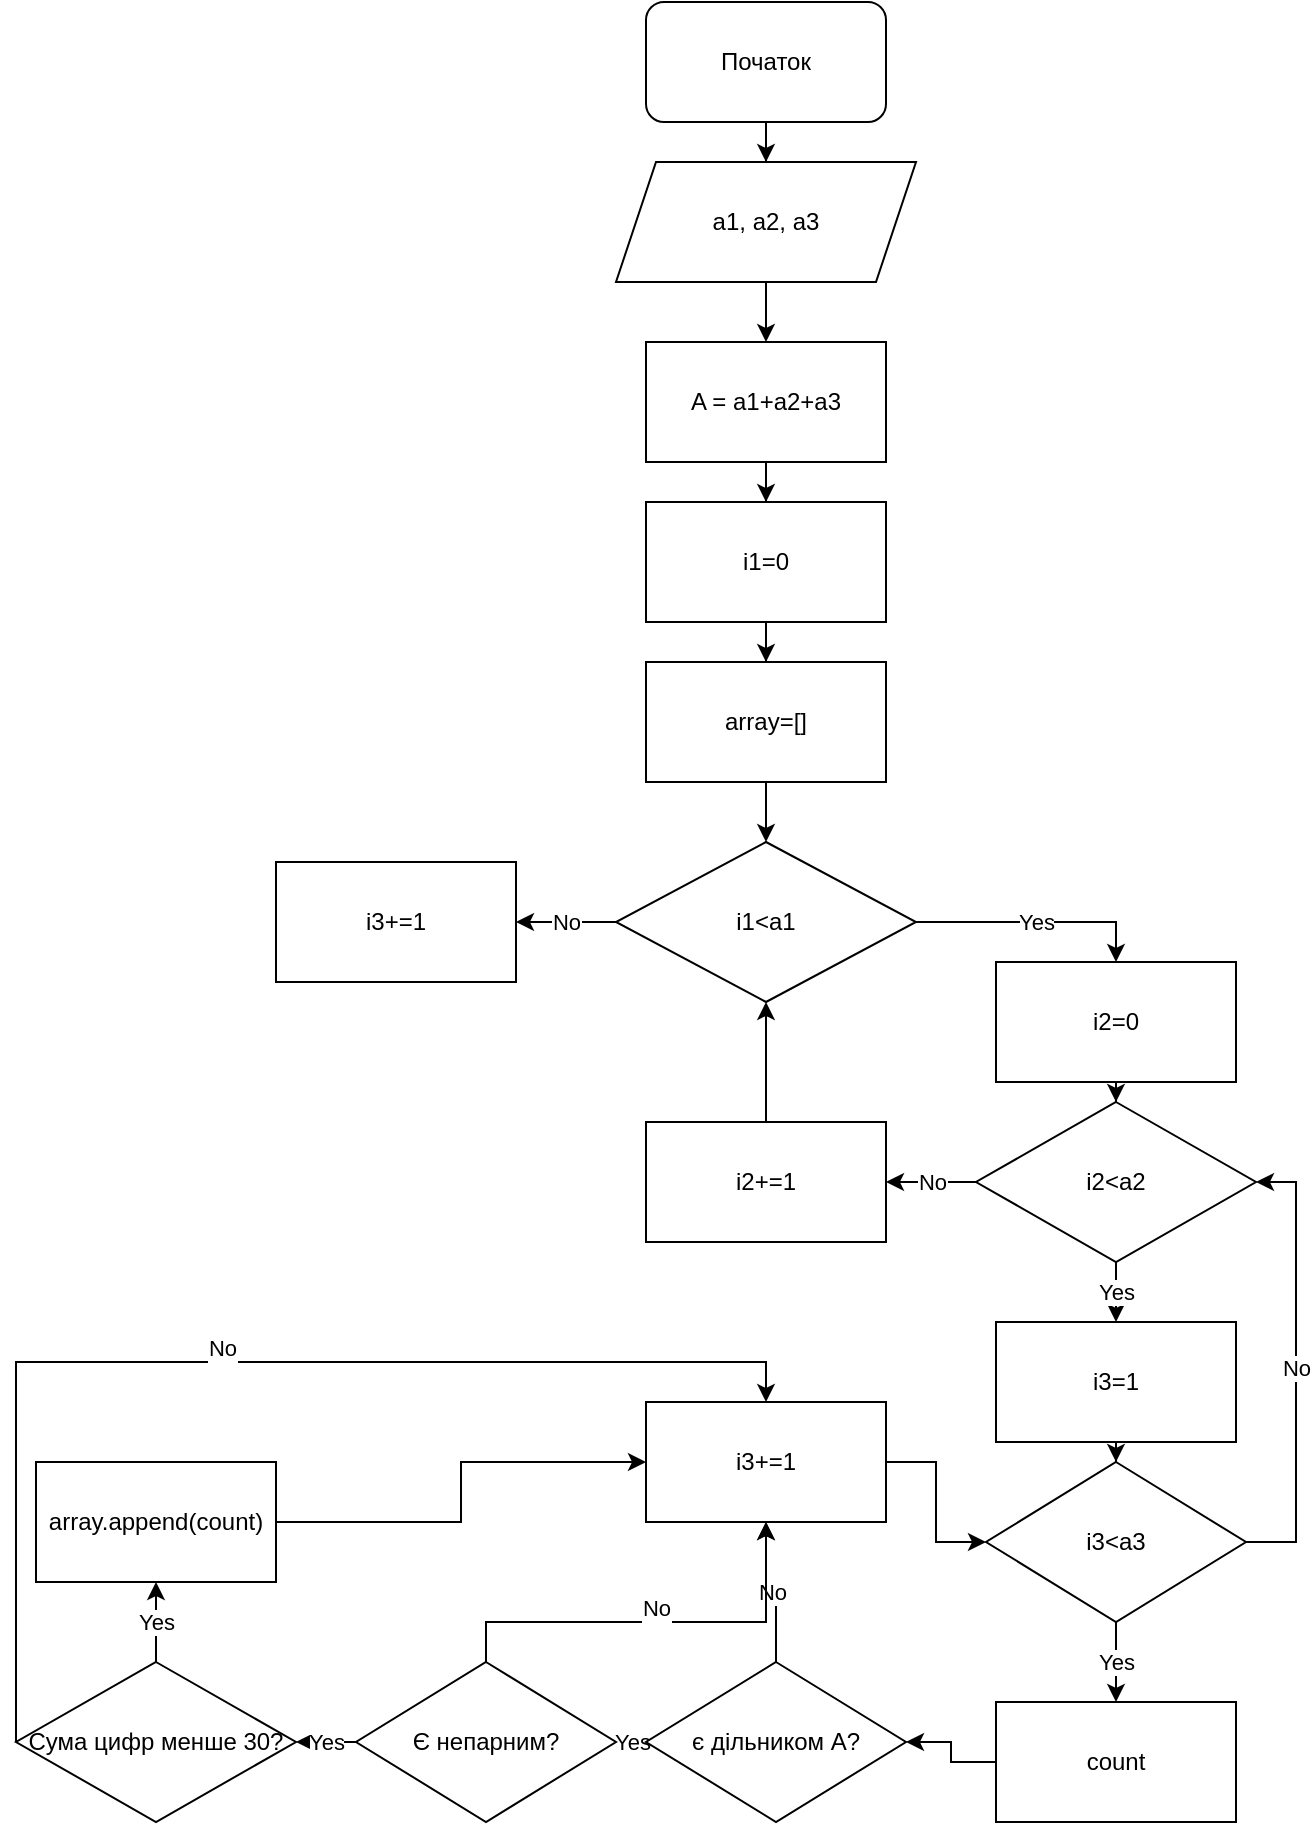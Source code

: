 <mxfile version="24.8.2">
  <diagram id="C5RBs43oDa-KdzZeNtuy" name="Page-1">
    <mxGraphModel dx="1434" dy="760" grid="1" gridSize="10" guides="1" tooltips="1" connect="1" arrows="1" fold="1" page="1" pageScale="1" pageWidth="827" pageHeight="1169" math="0" shadow="0">
      <root>
        <mxCell id="WIyWlLk6GJQsqaUBKTNV-0" />
        <mxCell id="WIyWlLk6GJQsqaUBKTNV-1" parent="WIyWlLk6GJQsqaUBKTNV-0" />
        <mxCell id="zfwxgfRy7asMdFRmIr6Z-0" style="edgeStyle=orthogonalEdgeStyle;rounded=0;orthogonalLoop=1;jettySize=auto;html=1;entryX=0.5;entryY=0;entryDx=0;entryDy=0;" edge="1" parent="WIyWlLk6GJQsqaUBKTNV-1" source="waiY0RKv8Eu2LXPm9uWd-0" target="waiY0RKv8Eu2LXPm9uWd-2">
          <mxGeometry relative="1" as="geometry" />
        </mxCell>
        <mxCell id="waiY0RKv8Eu2LXPm9uWd-0" value="Початок" style="rounded=1;whiteSpace=wrap;html=1;" parent="WIyWlLk6GJQsqaUBKTNV-1" vertex="1">
          <mxGeometry x="325" y="10" width="120" height="60" as="geometry" />
        </mxCell>
        <mxCell id="zfwxgfRy7asMdFRmIr6Z-2" style="edgeStyle=orthogonalEdgeStyle;rounded=0;orthogonalLoop=1;jettySize=auto;html=1;entryX=0.5;entryY=0;entryDx=0;entryDy=0;" edge="1" parent="WIyWlLk6GJQsqaUBKTNV-1" source="waiY0RKv8Eu2LXPm9uWd-2" target="waiY0RKv8Eu2LXPm9uWd-3">
          <mxGeometry relative="1" as="geometry" />
        </mxCell>
        <mxCell id="waiY0RKv8Eu2LXPm9uWd-2" value="a1, a2, a3" style="shape=parallelogram;perimeter=parallelogramPerimeter;whiteSpace=wrap;html=1;fixedSize=1;" parent="WIyWlLk6GJQsqaUBKTNV-1" vertex="1">
          <mxGeometry x="310" y="90" width="150" height="60" as="geometry" />
        </mxCell>
        <mxCell id="zfwxgfRy7asMdFRmIr6Z-3" style="edgeStyle=orthogonalEdgeStyle;rounded=0;orthogonalLoop=1;jettySize=auto;html=1;" edge="1" parent="WIyWlLk6GJQsqaUBKTNV-1" source="waiY0RKv8Eu2LXPm9uWd-3" target="waiY0RKv8Eu2LXPm9uWd-4">
          <mxGeometry relative="1" as="geometry" />
        </mxCell>
        <mxCell id="waiY0RKv8Eu2LXPm9uWd-3" value="A = a1+a2+a3" style="rounded=0;whiteSpace=wrap;html=1;" parent="WIyWlLk6GJQsqaUBKTNV-1" vertex="1">
          <mxGeometry x="325" y="180" width="120" height="60" as="geometry" />
        </mxCell>
        <mxCell id="zfwxgfRy7asMdFRmIr6Z-4" style="edgeStyle=orthogonalEdgeStyle;rounded=0;orthogonalLoop=1;jettySize=auto;html=1;" edge="1" parent="WIyWlLk6GJQsqaUBKTNV-1" source="waiY0RKv8Eu2LXPm9uWd-4" target="waiY0RKv8Eu2LXPm9uWd-7">
          <mxGeometry relative="1" as="geometry" />
        </mxCell>
        <mxCell id="waiY0RKv8Eu2LXPm9uWd-4" value="i1=0" style="rounded=0;whiteSpace=wrap;html=1;" parent="WIyWlLk6GJQsqaUBKTNV-1" vertex="1">
          <mxGeometry x="325" y="260" width="120" height="60" as="geometry" />
        </mxCell>
        <mxCell id="waiY0RKv8Eu2LXPm9uWd-8" value="Yes" style="edgeStyle=orthogonalEdgeStyle;rounded=0;orthogonalLoop=1;jettySize=auto;html=1;entryX=0.5;entryY=0;entryDx=0;entryDy=0;" parent="WIyWlLk6GJQsqaUBKTNV-1" source="waiY0RKv8Eu2LXPm9uWd-5" target="waiY0RKv8Eu2LXPm9uWd-9" edge="1">
          <mxGeometry relative="1" as="geometry">
            <mxPoint x="530" y="510" as="targetPoint" />
          </mxGeometry>
        </mxCell>
        <mxCell id="zfwxgfRy7asMdFRmIr6Z-32" value="No" style="edgeStyle=orthogonalEdgeStyle;rounded=0;orthogonalLoop=1;jettySize=auto;html=1;entryX=1;entryY=0.5;entryDx=0;entryDy=0;" edge="1" parent="WIyWlLk6GJQsqaUBKTNV-1" source="waiY0RKv8Eu2LXPm9uWd-5" target="zfwxgfRy7asMdFRmIr6Z-22">
          <mxGeometry relative="1" as="geometry" />
        </mxCell>
        <mxCell id="waiY0RKv8Eu2LXPm9uWd-5" value="i1&amp;lt;a1" style="rhombus;whiteSpace=wrap;html=1;" parent="WIyWlLk6GJQsqaUBKTNV-1" vertex="1">
          <mxGeometry x="310" y="430" width="150" height="80" as="geometry" />
        </mxCell>
        <mxCell id="zfwxgfRy7asMdFRmIr6Z-5" style="edgeStyle=orthogonalEdgeStyle;rounded=0;orthogonalLoop=1;jettySize=auto;html=1;entryX=0.5;entryY=0;entryDx=0;entryDy=0;" edge="1" parent="WIyWlLk6GJQsqaUBKTNV-1" source="waiY0RKv8Eu2LXPm9uWd-7" target="waiY0RKv8Eu2LXPm9uWd-5">
          <mxGeometry relative="1" as="geometry" />
        </mxCell>
        <mxCell id="waiY0RKv8Eu2LXPm9uWd-7" value="array=[]" style="rounded=0;whiteSpace=wrap;html=1;" parent="WIyWlLk6GJQsqaUBKTNV-1" vertex="1">
          <mxGeometry x="325" y="340" width="120" height="60" as="geometry" />
        </mxCell>
        <mxCell id="waiY0RKv8Eu2LXPm9uWd-13" value="" style="edgeStyle=orthogonalEdgeStyle;rounded=0;orthogonalLoop=1;jettySize=auto;html=1;" parent="WIyWlLk6GJQsqaUBKTNV-1" source="waiY0RKv8Eu2LXPm9uWd-9" target="waiY0RKv8Eu2LXPm9uWd-12" edge="1">
          <mxGeometry relative="1" as="geometry" />
        </mxCell>
        <mxCell id="waiY0RKv8Eu2LXPm9uWd-9" value="i2=0" style="rounded=0;whiteSpace=wrap;html=1;" parent="WIyWlLk6GJQsqaUBKTNV-1" vertex="1">
          <mxGeometry x="500" y="490" width="120" height="60" as="geometry" />
        </mxCell>
        <mxCell id="waiY0RKv8Eu2LXPm9uWd-15" value="Yes" style="edgeStyle=orthogonalEdgeStyle;rounded=0;orthogonalLoop=1;jettySize=auto;html=1;entryX=0.5;entryY=0;entryDx=0;entryDy=0;" parent="WIyWlLk6GJQsqaUBKTNV-1" source="waiY0RKv8Eu2LXPm9uWd-12" target="waiY0RKv8Eu2LXPm9uWd-14" edge="1">
          <mxGeometry relative="1" as="geometry" />
        </mxCell>
        <mxCell id="zfwxgfRy7asMdFRmIr6Z-30" value="No" style="edgeStyle=orthogonalEdgeStyle;rounded=0;orthogonalLoop=1;jettySize=auto;html=1;entryX=1;entryY=0.5;entryDx=0;entryDy=0;" edge="1" parent="WIyWlLk6GJQsqaUBKTNV-1" source="waiY0RKv8Eu2LXPm9uWd-12" target="zfwxgfRy7asMdFRmIr6Z-21">
          <mxGeometry relative="1" as="geometry" />
        </mxCell>
        <mxCell id="waiY0RKv8Eu2LXPm9uWd-12" value="i2&amp;lt;a2" style="rhombus;whiteSpace=wrap;html=1;rounded=0;" parent="WIyWlLk6GJQsqaUBKTNV-1" vertex="1">
          <mxGeometry x="490" y="560" width="140" height="80" as="geometry" />
        </mxCell>
        <mxCell id="waiY0RKv8Eu2LXPm9uWd-17" value="" style="edgeStyle=orthogonalEdgeStyle;rounded=0;orthogonalLoop=1;jettySize=auto;html=1;entryX=0.5;entryY=0;entryDx=0;entryDy=0;" parent="WIyWlLk6GJQsqaUBKTNV-1" source="waiY0RKv8Eu2LXPm9uWd-14" target="waiY0RKv8Eu2LXPm9uWd-16" edge="1">
          <mxGeometry relative="1" as="geometry" />
        </mxCell>
        <mxCell id="waiY0RKv8Eu2LXPm9uWd-14" value="i3=1" style="whiteSpace=wrap;html=1;rounded=0;" parent="WIyWlLk6GJQsqaUBKTNV-1" vertex="1">
          <mxGeometry x="500" y="670" width="120" height="60" as="geometry" />
        </mxCell>
        <mxCell id="waiY0RKv8Eu2LXPm9uWd-19" value="Yes" style="edgeStyle=orthogonalEdgeStyle;rounded=0;orthogonalLoop=1;jettySize=auto;html=1;" parent="WIyWlLk6GJQsqaUBKTNV-1" source="waiY0RKv8Eu2LXPm9uWd-16" target="waiY0RKv8Eu2LXPm9uWd-18" edge="1">
          <mxGeometry relative="1" as="geometry" />
        </mxCell>
        <mxCell id="zfwxgfRy7asMdFRmIr6Z-29" value="No" style="edgeStyle=orthogonalEdgeStyle;rounded=0;orthogonalLoop=1;jettySize=auto;html=1;entryX=1;entryY=0.5;entryDx=0;entryDy=0;" edge="1" parent="WIyWlLk6GJQsqaUBKTNV-1" source="waiY0RKv8Eu2LXPm9uWd-16" target="waiY0RKv8Eu2LXPm9uWd-12">
          <mxGeometry relative="1" as="geometry">
            <Array as="points">
              <mxPoint x="650" y="780" />
              <mxPoint x="650" y="600" />
            </Array>
          </mxGeometry>
        </mxCell>
        <mxCell id="waiY0RKv8Eu2LXPm9uWd-16" value="i3&amp;lt;a3" style="rhombus;whiteSpace=wrap;html=1;rounded=0;" parent="WIyWlLk6GJQsqaUBKTNV-1" vertex="1">
          <mxGeometry x="495" y="740" width="130" height="80" as="geometry" />
        </mxCell>
        <mxCell id="zfwxgfRy7asMdFRmIr6Z-7" value="" style="edgeStyle=orthogonalEdgeStyle;rounded=0;orthogonalLoop=1;jettySize=auto;html=1;" edge="1" parent="WIyWlLk6GJQsqaUBKTNV-1" source="waiY0RKv8Eu2LXPm9uWd-18" target="zfwxgfRy7asMdFRmIr6Z-6">
          <mxGeometry relative="1" as="geometry" />
        </mxCell>
        <mxCell id="waiY0RKv8Eu2LXPm9uWd-18" value="count" style="whiteSpace=wrap;html=1;rounded=0;" parent="WIyWlLk6GJQsqaUBKTNV-1" vertex="1">
          <mxGeometry x="500" y="860" width="120" height="60" as="geometry" />
        </mxCell>
        <mxCell id="zfwxgfRy7asMdFRmIr6Z-9" value="Yes" style="edgeStyle=orthogonalEdgeStyle;rounded=0;orthogonalLoop=1;jettySize=auto;html=1;" edge="1" parent="WIyWlLk6GJQsqaUBKTNV-1" source="zfwxgfRy7asMdFRmIr6Z-6" target="zfwxgfRy7asMdFRmIr6Z-8">
          <mxGeometry relative="1" as="geometry" />
        </mxCell>
        <mxCell id="zfwxgfRy7asMdFRmIr6Z-26" value="No" style="edgeStyle=orthogonalEdgeStyle;rounded=0;orthogonalLoop=1;jettySize=auto;html=1;entryX=0.5;entryY=1;entryDx=0;entryDy=0;" edge="1" parent="WIyWlLk6GJQsqaUBKTNV-1" source="zfwxgfRy7asMdFRmIr6Z-6" target="zfwxgfRy7asMdFRmIr6Z-20">
          <mxGeometry relative="1" as="geometry">
            <Array as="points">
              <mxPoint x="390" y="805" />
              <mxPoint x="385" y="805" />
            </Array>
          </mxGeometry>
        </mxCell>
        <mxCell id="zfwxgfRy7asMdFRmIr6Z-6" value="є дільником А?" style="rhombus;whiteSpace=wrap;html=1;rounded=0;" vertex="1" parent="WIyWlLk6GJQsqaUBKTNV-1">
          <mxGeometry x="325" y="840" width="130" height="80" as="geometry" />
        </mxCell>
        <mxCell id="zfwxgfRy7asMdFRmIr6Z-11" value="Yes" style="edgeStyle=orthogonalEdgeStyle;rounded=0;orthogonalLoop=1;jettySize=auto;html=1;" edge="1" parent="WIyWlLk6GJQsqaUBKTNV-1" source="zfwxgfRy7asMdFRmIr6Z-8" target="zfwxgfRy7asMdFRmIr6Z-10">
          <mxGeometry relative="1" as="geometry" />
        </mxCell>
        <mxCell id="zfwxgfRy7asMdFRmIr6Z-25" value="&#xa;&lt;span style=&quot;color: rgb(0, 0, 0); font-family: Helvetica; font-size: 11px; font-style: normal; font-variant-ligatures: normal; font-variant-caps: normal; font-weight: 400; letter-spacing: normal; orphans: 2; text-align: center; text-indent: 0px; text-transform: none; widows: 2; word-spacing: 0px; -webkit-text-stroke-width: 0px; white-space: nowrap; background-color: rgb(255, 255, 255); text-decoration-thickness: initial; text-decoration-style: initial; text-decoration-color: initial; display: inline !important; float: none;&quot;&gt;No&lt;/span&gt;&#xa;&#xa;" style="edgeStyle=orthogonalEdgeStyle;rounded=0;orthogonalLoop=1;jettySize=auto;html=1;entryX=0.5;entryY=1;entryDx=0;entryDy=0;" edge="1" parent="WIyWlLk6GJQsqaUBKTNV-1" source="zfwxgfRy7asMdFRmIr6Z-8" target="zfwxgfRy7asMdFRmIr6Z-20">
          <mxGeometry relative="1" as="geometry">
            <Array as="points">
              <mxPoint x="245" y="820" />
              <mxPoint x="385" y="820" />
            </Array>
          </mxGeometry>
        </mxCell>
        <mxCell id="zfwxgfRy7asMdFRmIr6Z-8" value="Є непарним?" style="rhombus;whiteSpace=wrap;html=1;rounded=0;" vertex="1" parent="WIyWlLk6GJQsqaUBKTNV-1">
          <mxGeometry x="180" y="840" width="130" height="80" as="geometry" />
        </mxCell>
        <mxCell id="zfwxgfRy7asMdFRmIr6Z-13" value="Yes" style="edgeStyle=orthogonalEdgeStyle;rounded=0;orthogonalLoop=1;jettySize=auto;html=1;" edge="1" parent="WIyWlLk6GJQsqaUBKTNV-1" source="zfwxgfRy7asMdFRmIr6Z-10" target="zfwxgfRy7asMdFRmIr6Z-12">
          <mxGeometry relative="1" as="geometry" />
        </mxCell>
        <mxCell id="zfwxgfRy7asMdFRmIr6Z-24" value="&#xa;&lt;span style=&quot;color: rgb(0, 0, 0); font-family: Helvetica; font-size: 11px; font-style: normal; font-variant-ligatures: normal; font-variant-caps: normal; font-weight: 400; letter-spacing: normal; orphans: 2; text-align: center; text-indent: 0px; text-transform: none; widows: 2; word-spacing: 0px; -webkit-text-stroke-width: 0px; white-space: nowrap; background-color: rgb(255, 255, 255); text-decoration-thickness: initial; text-decoration-style: initial; text-decoration-color: initial; display: inline !important; float: none;&quot;&gt;No&lt;/span&gt;&#xa;&#xa;" style="edgeStyle=orthogonalEdgeStyle;rounded=0;orthogonalLoop=1;jettySize=auto;html=1;entryX=0.5;entryY=0;entryDx=0;entryDy=0;" edge="1" parent="WIyWlLk6GJQsqaUBKTNV-1" source="zfwxgfRy7asMdFRmIr6Z-10" target="zfwxgfRy7asMdFRmIr6Z-20">
          <mxGeometry relative="1" as="geometry">
            <Array as="points">
              <mxPoint x="10" y="690" />
              <mxPoint x="385" y="690" />
            </Array>
          </mxGeometry>
        </mxCell>
        <mxCell id="zfwxgfRy7asMdFRmIr6Z-10" value="Сума цифр менше 30?" style="rhombus;whiteSpace=wrap;html=1;rounded=0;" vertex="1" parent="WIyWlLk6GJQsqaUBKTNV-1">
          <mxGeometry x="10" y="840" width="140" height="80" as="geometry" />
        </mxCell>
        <mxCell id="zfwxgfRy7asMdFRmIr6Z-27" style="edgeStyle=orthogonalEdgeStyle;rounded=0;orthogonalLoop=1;jettySize=auto;html=1;entryX=0;entryY=0.5;entryDx=0;entryDy=0;" edge="1" parent="WIyWlLk6GJQsqaUBKTNV-1" source="zfwxgfRy7asMdFRmIr6Z-12" target="zfwxgfRy7asMdFRmIr6Z-20">
          <mxGeometry relative="1" as="geometry" />
        </mxCell>
        <mxCell id="zfwxgfRy7asMdFRmIr6Z-12" value="array.append(count)" style="whiteSpace=wrap;html=1;rounded=0;" vertex="1" parent="WIyWlLk6GJQsqaUBKTNV-1">
          <mxGeometry x="20" y="740" width="120" height="60" as="geometry" />
        </mxCell>
        <mxCell id="zfwxgfRy7asMdFRmIr6Z-28" style="edgeStyle=orthogonalEdgeStyle;rounded=0;orthogonalLoop=1;jettySize=auto;html=1;entryX=0;entryY=0.5;entryDx=0;entryDy=0;" edge="1" parent="WIyWlLk6GJQsqaUBKTNV-1" source="zfwxgfRy7asMdFRmIr6Z-20" target="waiY0RKv8Eu2LXPm9uWd-16">
          <mxGeometry relative="1" as="geometry" />
        </mxCell>
        <mxCell id="zfwxgfRy7asMdFRmIr6Z-20" value="i3+=1" style="rounded=0;whiteSpace=wrap;html=1;" vertex="1" parent="WIyWlLk6GJQsqaUBKTNV-1">
          <mxGeometry x="325" y="710" width="120" height="60" as="geometry" />
        </mxCell>
        <mxCell id="zfwxgfRy7asMdFRmIr6Z-31" style="edgeStyle=orthogonalEdgeStyle;rounded=0;orthogonalLoop=1;jettySize=auto;html=1;entryX=0.5;entryY=1;entryDx=0;entryDy=0;exitX=0.5;exitY=0;exitDx=0;exitDy=0;" edge="1" parent="WIyWlLk6GJQsqaUBKTNV-1" source="zfwxgfRy7asMdFRmIr6Z-21" target="waiY0RKv8Eu2LXPm9uWd-5">
          <mxGeometry relative="1" as="geometry">
            <Array as="points">
              <mxPoint x="385" y="560" />
              <mxPoint x="385" y="560" />
            </Array>
          </mxGeometry>
        </mxCell>
        <mxCell id="zfwxgfRy7asMdFRmIr6Z-21" value="i2+=1" style="rounded=0;whiteSpace=wrap;html=1;" vertex="1" parent="WIyWlLk6GJQsqaUBKTNV-1">
          <mxGeometry x="325" y="570" width="120" height="60" as="geometry" />
        </mxCell>
        <mxCell id="zfwxgfRy7asMdFRmIr6Z-22" value="i3+=1" style="rounded=0;whiteSpace=wrap;html=1;" vertex="1" parent="WIyWlLk6GJQsqaUBKTNV-1">
          <mxGeometry x="140" y="440" width="120" height="60" as="geometry" />
        </mxCell>
      </root>
    </mxGraphModel>
  </diagram>
</mxfile>
